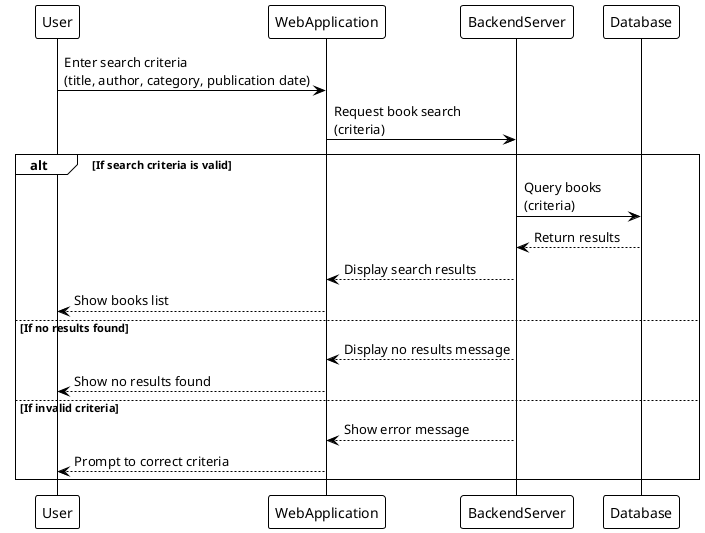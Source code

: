 @startuml
!theme plain

participant User
participant WebApplication as WA
participant BackendServer as BS
participant Database as DB

User -> WA: Enter search criteria\n(title, author, category, publication date)
WA -> BS: Request book search\n(criteria)
alt If search criteria is valid
    BS -> DB: Query books\n(criteria)
    DB --> BS: Return results
    BS --> WA: Display search results
    WA --> User: Show books list
else If no results found
    BS --> WA: Display no results message
    WA --> User: Show no results found
else If invalid criteria
    BS --> WA: Show error message
    WA --> User: Prompt to correct criteria
end
@enduml